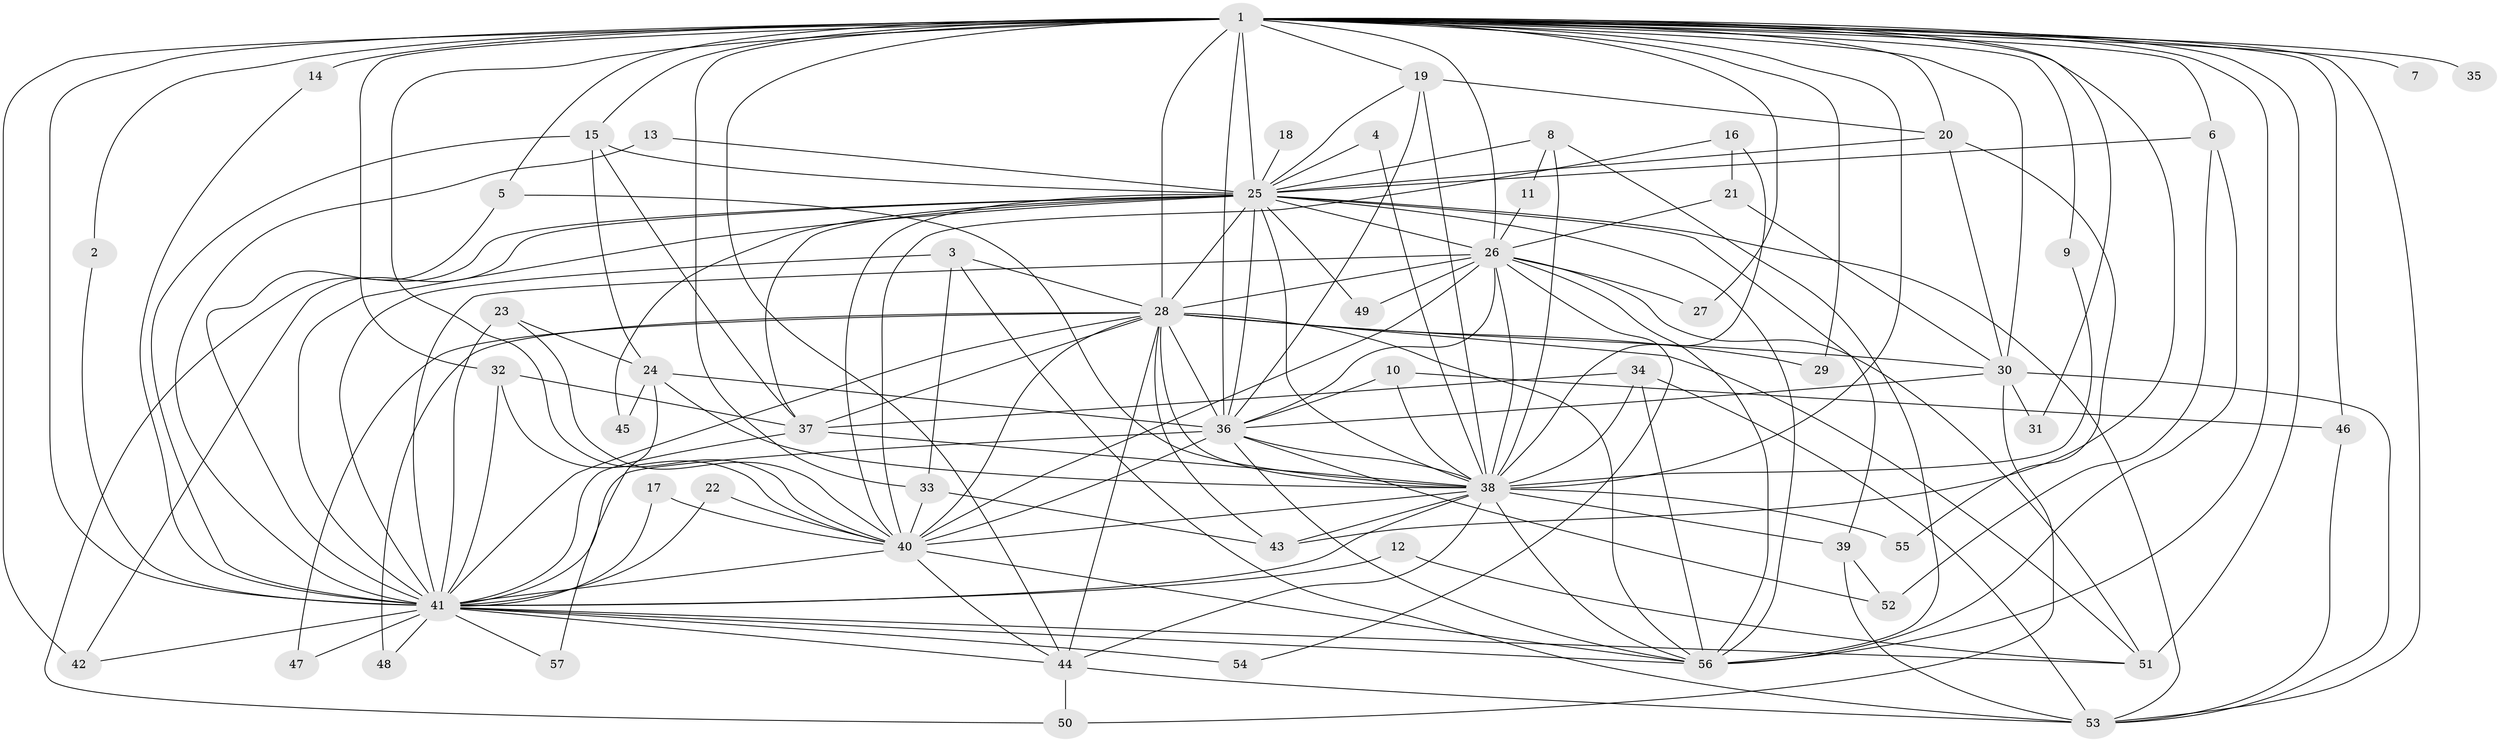 // original degree distribution, {30: 0.008771929824561403, 20: 0.008771929824561403, 21: 0.008771929824561403, 35: 0.008771929824561403, 23: 0.008771929824561403, 13: 0.008771929824561403, 17: 0.017543859649122806, 29: 0.008771929824561403, 16: 0.008771929824561403, 3: 0.21929824561403508, 5: 0.05263157894736842, 4: 0.10526315789473684, 2: 0.5175438596491229, 8: 0.008771929824561403, 6: 0.008771929824561403}
// Generated by graph-tools (version 1.1) at 2025/25/03/09/25 03:25:42]
// undirected, 57 vertices, 164 edges
graph export_dot {
graph [start="1"]
  node [color=gray90,style=filled];
  1;
  2;
  3;
  4;
  5;
  6;
  7;
  8;
  9;
  10;
  11;
  12;
  13;
  14;
  15;
  16;
  17;
  18;
  19;
  20;
  21;
  22;
  23;
  24;
  25;
  26;
  27;
  28;
  29;
  30;
  31;
  32;
  33;
  34;
  35;
  36;
  37;
  38;
  39;
  40;
  41;
  42;
  43;
  44;
  45;
  46;
  47;
  48;
  49;
  50;
  51;
  52;
  53;
  54;
  55;
  56;
  57;
  1 -- 2 [weight=1.0];
  1 -- 5 [weight=2.0];
  1 -- 6 [weight=1.0];
  1 -- 7 [weight=2.0];
  1 -- 9 [weight=1.0];
  1 -- 14 [weight=2.0];
  1 -- 15 [weight=1.0];
  1 -- 19 [weight=1.0];
  1 -- 20 [weight=1.0];
  1 -- 25 [weight=2.0];
  1 -- 26 [weight=2.0];
  1 -- 27 [weight=1.0];
  1 -- 28 [weight=4.0];
  1 -- 29 [weight=1.0];
  1 -- 30 [weight=1.0];
  1 -- 31 [weight=1.0];
  1 -- 32 [weight=2.0];
  1 -- 33 [weight=1.0];
  1 -- 35 [weight=1.0];
  1 -- 36 [weight=3.0];
  1 -- 38 [weight=2.0];
  1 -- 40 [weight=2.0];
  1 -- 41 [weight=3.0];
  1 -- 42 [weight=1.0];
  1 -- 43 [weight=2.0];
  1 -- 44 [weight=1.0];
  1 -- 46 [weight=1.0];
  1 -- 51 [weight=1.0];
  1 -- 53 [weight=1.0];
  1 -- 56 [weight=2.0];
  2 -- 41 [weight=1.0];
  3 -- 28 [weight=1.0];
  3 -- 33 [weight=1.0];
  3 -- 41 [weight=1.0];
  3 -- 53 [weight=1.0];
  4 -- 25 [weight=1.0];
  4 -- 38 [weight=1.0];
  5 -- 38 [weight=1.0];
  5 -- 41 [weight=1.0];
  6 -- 25 [weight=1.0];
  6 -- 52 [weight=1.0];
  6 -- 56 [weight=1.0];
  8 -- 11 [weight=1.0];
  8 -- 25 [weight=1.0];
  8 -- 38 [weight=1.0];
  8 -- 56 [weight=1.0];
  9 -- 38 [weight=1.0];
  10 -- 36 [weight=1.0];
  10 -- 38 [weight=1.0];
  10 -- 46 [weight=1.0];
  11 -- 26 [weight=1.0];
  12 -- 41 [weight=1.0];
  12 -- 51 [weight=1.0];
  13 -- 25 [weight=2.0];
  13 -- 41 [weight=1.0];
  14 -- 41 [weight=1.0];
  15 -- 24 [weight=1.0];
  15 -- 25 [weight=1.0];
  15 -- 37 [weight=1.0];
  15 -- 41 [weight=1.0];
  16 -- 21 [weight=1.0];
  16 -- 38 [weight=1.0];
  16 -- 40 [weight=1.0];
  17 -- 40 [weight=1.0];
  17 -- 41 [weight=1.0];
  18 -- 25 [weight=1.0];
  19 -- 20 [weight=1.0];
  19 -- 25 [weight=1.0];
  19 -- 36 [weight=1.0];
  19 -- 38 [weight=1.0];
  20 -- 25 [weight=1.0];
  20 -- 30 [weight=1.0];
  20 -- 55 [weight=1.0];
  21 -- 26 [weight=1.0];
  21 -- 30 [weight=1.0];
  22 -- 40 [weight=1.0];
  22 -- 41 [weight=1.0];
  23 -- 24 [weight=1.0];
  23 -- 40 [weight=1.0];
  23 -- 41 [weight=1.0];
  24 -- 36 [weight=1.0];
  24 -- 38 [weight=1.0];
  24 -- 45 [weight=1.0];
  24 -- 57 [weight=1.0];
  25 -- 26 [weight=1.0];
  25 -- 28 [weight=1.0];
  25 -- 36 [weight=1.0];
  25 -- 37 [weight=1.0];
  25 -- 38 [weight=1.0];
  25 -- 39 [weight=2.0];
  25 -- 40 [weight=1.0];
  25 -- 41 [weight=2.0];
  25 -- 42 [weight=2.0];
  25 -- 45 [weight=1.0];
  25 -- 49 [weight=1.0];
  25 -- 50 [weight=1.0];
  25 -- 53 [weight=1.0];
  25 -- 56 [weight=1.0];
  26 -- 27 [weight=2.0];
  26 -- 28 [weight=2.0];
  26 -- 36 [weight=1.0];
  26 -- 38 [weight=1.0];
  26 -- 40 [weight=1.0];
  26 -- 41 [weight=2.0];
  26 -- 49 [weight=1.0];
  26 -- 51 [weight=1.0];
  26 -- 54 [weight=1.0];
  26 -- 56 [weight=1.0];
  28 -- 29 [weight=1.0];
  28 -- 30 [weight=1.0];
  28 -- 36 [weight=1.0];
  28 -- 37 [weight=1.0];
  28 -- 38 [weight=1.0];
  28 -- 40 [weight=1.0];
  28 -- 41 [weight=1.0];
  28 -- 43 [weight=1.0];
  28 -- 44 [weight=1.0];
  28 -- 47 [weight=1.0];
  28 -- 48 [weight=1.0];
  28 -- 51 [weight=1.0];
  28 -- 56 [weight=1.0];
  30 -- 31 [weight=1.0];
  30 -- 36 [weight=1.0];
  30 -- 50 [weight=1.0];
  30 -- 53 [weight=1.0];
  32 -- 37 [weight=1.0];
  32 -- 40 [weight=1.0];
  32 -- 41 [weight=1.0];
  33 -- 40 [weight=1.0];
  33 -- 43 [weight=1.0];
  34 -- 37 [weight=1.0];
  34 -- 38 [weight=1.0];
  34 -- 53 [weight=1.0];
  34 -- 56 [weight=1.0];
  36 -- 38 [weight=1.0];
  36 -- 40 [weight=3.0];
  36 -- 41 [weight=1.0];
  36 -- 52 [weight=1.0];
  36 -- 56 [weight=1.0];
  37 -- 38 [weight=1.0];
  37 -- 41 [weight=1.0];
  38 -- 39 [weight=2.0];
  38 -- 40 [weight=1.0];
  38 -- 41 [weight=1.0];
  38 -- 43 [weight=1.0];
  38 -- 44 [weight=1.0];
  38 -- 55 [weight=1.0];
  38 -- 56 [weight=1.0];
  39 -- 52 [weight=1.0];
  39 -- 53 [weight=1.0];
  40 -- 41 [weight=1.0];
  40 -- 44 [weight=1.0];
  40 -- 56 [weight=1.0];
  41 -- 42 [weight=1.0];
  41 -- 44 [weight=1.0];
  41 -- 47 [weight=1.0];
  41 -- 48 [weight=1.0];
  41 -- 51 [weight=1.0];
  41 -- 54 [weight=1.0];
  41 -- 56 [weight=2.0];
  41 -- 57 [weight=1.0];
  44 -- 50 [weight=1.0];
  44 -- 53 [weight=1.0];
  46 -- 53 [weight=1.0];
}

